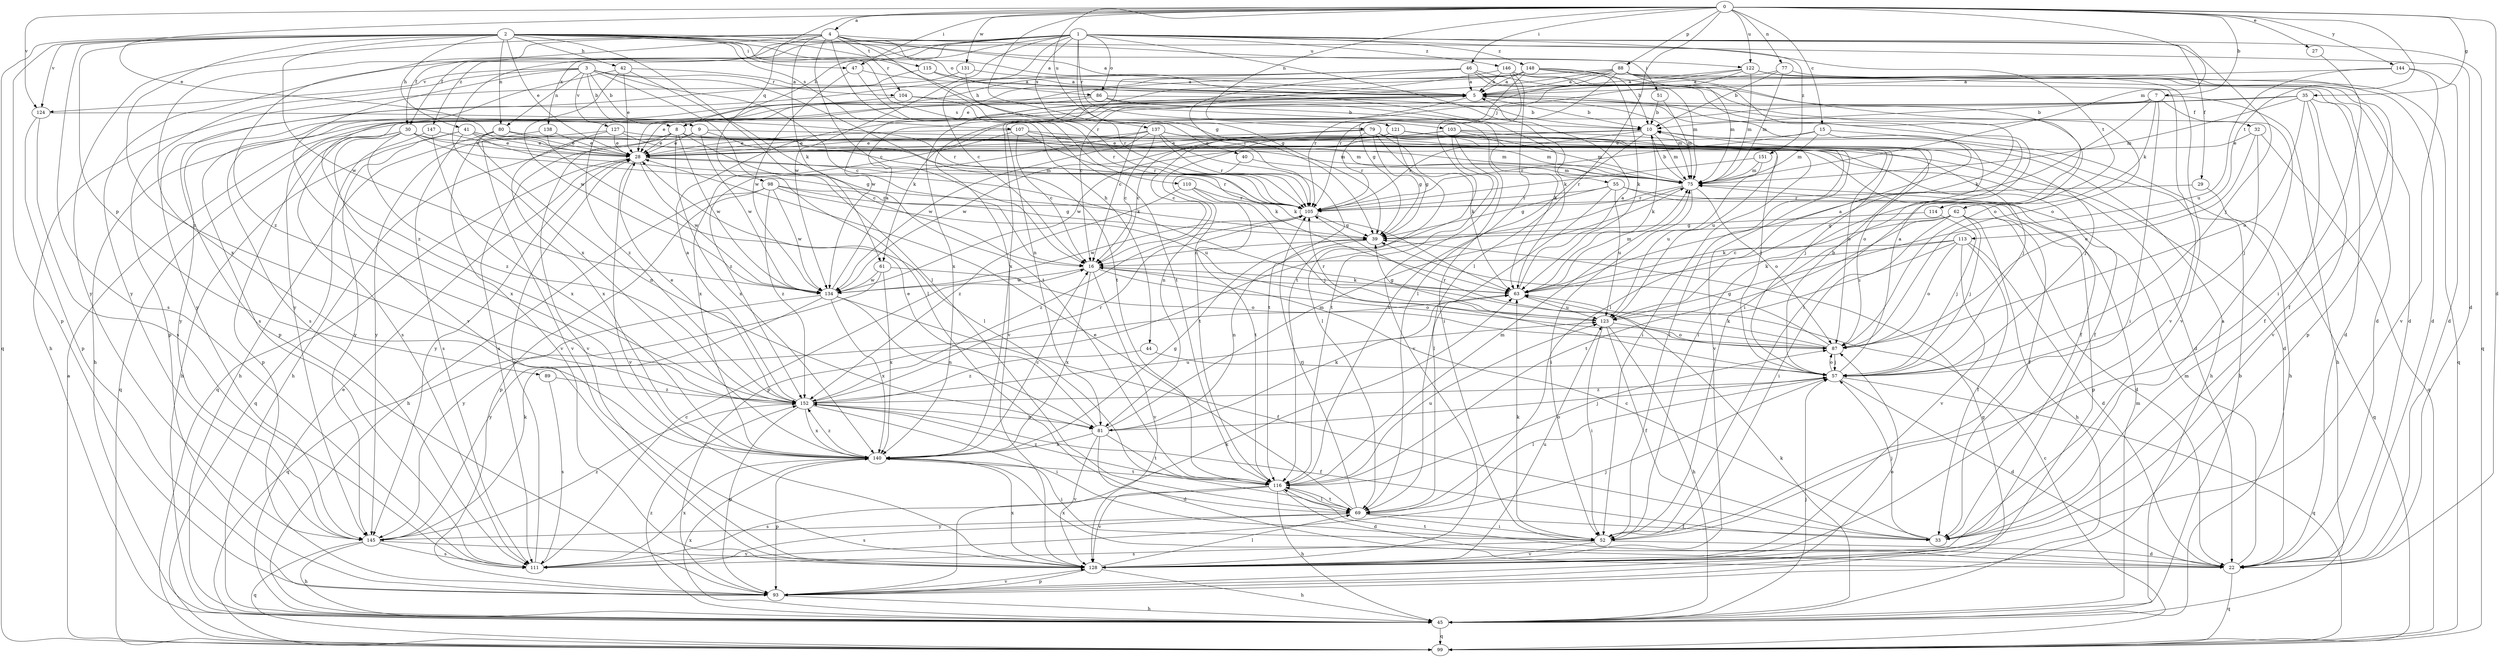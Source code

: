 strict digraph  {
0;
1;
2;
3;
4;
5;
7;
8;
9;
10;
15;
16;
22;
27;
28;
29;
30;
32;
33;
35;
39;
40;
41;
42;
44;
45;
46;
47;
51;
52;
55;
57;
61;
62;
63;
69;
75;
77;
79;
80;
81;
86;
87;
88;
89;
93;
98;
99;
103;
104;
105;
107;
110;
111;
113;
114;
115;
116;
121;
122;
123;
124;
127;
128;
131;
134;
137;
138;
140;
144;
145;
146;
147;
148;
151;
152;
0 -> 4  [label=a];
0 -> 7  [label=b];
0 -> 15  [label=c];
0 -> 22  [label=d];
0 -> 27  [label=e];
0 -> 28  [label=e];
0 -> 35  [label=g];
0 -> 39  [label=g];
0 -> 46  [label=i];
0 -> 47  [label=i];
0 -> 69  [label=l];
0 -> 75  [label=m];
0 -> 77  [label=n];
0 -> 79  [label=n];
0 -> 88  [label=p];
0 -> 98  [label=q];
0 -> 113  [label=t];
0 -> 121  [label=u];
0 -> 122  [label=u];
0 -> 124  [label=v];
0 -> 131  [label=w];
0 -> 144  [label=y];
1 -> 8  [label=b];
1 -> 16  [label=c];
1 -> 29  [label=f];
1 -> 30  [label=f];
1 -> 39  [label=g];
1 -> 55  [label=j];
1 -> 57  [label=j];
1 -> 86  [label=o];
1 -> 99  [label=q];
1 -> 103  [label=r];
1 -> 114  [label=t];
1 -> 134  [label=w];
1 -> 137  [label=x];
1 -> 138  [label=x];
1 -> 140  [label=x];
1 -> 145  [label=y];
1 -> 146  [label=z];
1 -> 147  [label=z];
1 -> 148  [label=z];
1 -> 151  [label=z];
2 -> 5  [label=a];
2 -> 28  [label=e];
2 -> 40  [label=h];
2 -> 41  [label=h];
2 -> 42  [label=h];
2 -> 47  [label=i];
2 -> 51  [label=i];
2 -> 69  [label=l];
2 -> 80  [label=n];
2 -> 89  [label=p];
2 -> 93  [label=p];
2 -> 99  [label=q];
2 -> 107  [label=s];
2 -> 110  [label=s];
2 -> 111  [label=s];
2 -> 115  [label=t];
2 -> 124  [label=v];
2 -> 134  [label=w];
2 -> 152  [label=z];
3 -> 8  [label=b];
3 -> 9  [label=b];
3 -> 16  [label=c];
3 -> 69  [label=l];
3 -> 80  [label=n];
3 -> 93  [label=p];
3 -> 104  [label=r];
3 -> 116  [label=t];
3 -> 124  [label=v];
3 -> 127  [label=v];
3 -> 128  [label=v];
4 -> 5  [label=a];
4 -> 16  [label=c];
4 -> 22  [label=d];
4 -> 30  [label=f];
4 -> 44  [label=h];
4 -> 61  [label=k];
4 -> 86  [label=o];
4 -> 104  [label=r];
4 -> 105  [label=r];
4 -> 122  [label=u];
4 -> 140  [label=x];
4 -> 145  [label=y];
4 -> 152  [label=z];
5 -> 10  [label=b];
5 -> 16  [label=c];
5 -> 75  [label=m];
5 -> 128  [label=v];
7 -> 28  [label=e];
7 -> 32  [label=f];
7 -> 45  [label=h];
7 -> 52  [label=i];
7 -> 61  [label=k];
7 -> 62  [label=k];
7 -> 69  [label=l];
8 -> 16  [label=c];
8 -> 22  [label=d];
8 -> 28  [label=e];
8 -> 33  [label=f];
8 -> 45  [label=h];
8 -> 128  [label=v];
8 -> 134  [label=w];
8 -> 140  [label=x];
9 -> 28  [label=e];
9 -> 57  [label=j];
9 -> 63  [label=k];
9 -> 111  [label=s];
9 -> 134  [label=w];
10 -> 28  [label=e];
10 -> 45  [label=h];
10 -> 63  [label=k];
10 -> 75  [label=m];
10 -> 105  [label=r];
10 -> 116  [label=t];
10 -> 134  [label=w];
15 -> 28  [label=e];
15 -> 45  [label=h];
15 -> 52  [label=i];
15 -> 75  [label=m];
15 -> 105  [label=r];
16 -> 63  [label=k];
16 -> 87  [label=o];
16 -> 128  [label=v];
16 -> 134  [label=w];
16 -> 140  [label=x];
22 -> 75  [label=m];
22 -> 99  [label=q];
22 -> 116  [label=t];
22 -> 140  [label=x];
27 -> 52  [label=i];
28 -> 75  [label=m];
28 -> 99  [label=q];
28 -> 105  [label=r];
28 -> 128  [label=v];
28 -> 134  [label=w];
28 -> 145  [label=y];
29 -> 99  [label=q];
29 -> 105  [label=r];
30 -> 28  [label=e];
30 -> 39  [label=g];
30 -> 75  [label=m];
30 -> 93  [label=p];
30 -> 99  [label=q];
30 -> 140  [label=x];
30 -> 152  [label=z];
32 -> 28  [label=e];
32 -> 57  [label=j];
32 -> 87  [label=o];
32 -> 99  [label=q];
33 -> 5  [label=a];
33 -> 16  [label=c];
33 -> 57  [label=j];
35 -> 10  [label=b];
35 -> 22  [label=d];
35 -> 33  [label=f];
35 -> 75  [label=m];
35 -> 87  [label=o];
35 -> 111  [label=s];
35 -> 128  [label=v];
39 -> 16  [label=c];
39 -> 81  [label=n];
40 -> 75  [label=m];
40 -> 116  [label=t];
41 -> 28  [label=e];
41 -> 33  [label=f];
41 -> 45  [label=h];
41 -> 63  [label=k];
41 -> 75  [label=m];
41 -> 111  [label=s];
41 -> 145  [label=y];
42 -> 5  [label=a];
42 -> 28  [label=e];
42 -> 116  [label=t];
42 -> 134  [label=w];
42 -> 152  [label=z];
44 -> 57  [label=j];
44 -> 152  [label=z];
45 -> 10  [label=b];
45 -> 28  [label=e];
45 -> 57  [label=j];
45 -> 63  [label=k];
45 -> 75  [label=m];
45 -> 99  [label=q];
45 -> 140  [label=x];
45 -> 152  [label=z];
46 -> 5  [label=a];
46 -> 52  [label=i];
46 -> 75  [label=m];
46 -> 87  [label=o];
46 -> 105  [label=r];
46 -> 111  [label=s];
46 -> 140  [label=x];
46 -> 145  [label=y];
47 -> 5  [label=a];
47 -> 116  [label=t];
47 -> 134  [label=w];
51 -> 10  [label=b];
51 -> 75  [label=m];
52 -> 22  [label=d];
52 -> 63  [label=k];
52 -> 111  [label=s];
52 -> 128  [label=v];
55 -> 33  [label=f];
55 -> 39  [label=g];
55 -> 69  [label=l];
55 -> 93  [label=p];
55 -> 105  [label=r];
55 -> 123  [label=u];
57 -> 5  [label=a];
57 -> 10  [label=b];
57 -> 22  [label=d];
57 -> 69  [label=l];
57 -> 87  [label=o];
57 -> 99  [label=q];
57 -> 152  [label=z];
61 -> 87  [label=o];
61 -> 134  [label=w];
61 -> 140  [label=x];
61 -> 145  [label=y];
62 -> 22  [label=d];
62 -> 39  [label=g];
62 -> 45  [label=h];
62 -> 52  [label=i];
62 -> 57  [label=j];
62 -> 63  [label=k];
62 -> 116  [label=t];
63 -> 5  [label=a];
63 -> 75  [label=m];
63 -> 123  [label=u];
69 -> 28  [label=e];
69 -> 33  [label=f];
69 -> 52  [label=i];
69 -> 105  [label=r];
69 -> 111  [label=s];
69 -> 116  [label=t];
69 -> 145  [label=y];
75 -> 10  [label=b];
75 -> 52  [label=i];
75 -> 87  [label=o];
75 -> 93  [label=p];
75 -> 105  [label=r];
77 -> 5  [label=a];
77 -> 10  [label=b];
77 -> 75  [label=m];
77 -> 99  [label=q];
79 -> 16  [label=c];
79 -> 28  [label=e];
79 -> 39  [label=g];
79 -> 52  [label=i];
79 -> 63  [label=k];
79 -> 69  [label=l];
79 -> 105  [label=r];
79 -> 128  [label=v];
80 -> 28  [label=e];
80 -> 45  [label=h];
80 -> 75  [label=m];
80 -> 81  [label=n];
80 -> 128  [label=v];
81 -> 22  [label=d];
81 -> 28  [label=e];
81 -> 57  [label=j];
81 -> 63  [label=k];
81 -> 75  [label=m];
81 -> 116  [label=t];
81 -> 128  [label=v];
81 -> 140  [label=x];
86 -> 10  [label=b];
86 -> 45  [label=h];
86 -> 52  [label=i];
86 -> 63  [label=k];
86 -> 152  [label=z];
87 -> 39  [label=g];
87 -> 57  [label=j];
87 -> 63  [label=k];
87 -> 105  [label=r];
88 -> 5  [label=a];
88 -> 22  [label=d];
88 -> 39  [label=g];
88 -> 52  [label=i];
88 -> 63  [label=k];
88 -> 128  [label=v];
88 -> 134  [label=w];
88 -> 140  [label=x];
88 -> 145  [label=y];
89 -> 111  [label=s];
89 -> 152  [label=z];
93 -> 39  [label=g];
93 -> 45  [label=h];
93 -> 63  [label=k];
93 -> 87  [label=o];
93 -> 128  [label=v];
98 -> 39  [label=g];
98 -> 45  [label=h];
98 -> 93  [label=p];
98 -> 105  [label=r];
98 -> 123  [label=u];
98 -> 134  [label=w];
98 -> 152  [label=z];
99 -> 5  [label=a];
99 -> 16  [label=c];
103 -> 16  [label=c];
103 -> 28  [label=e];
103 -> 57  [label=j];
103 -> 75  [label=m];
103 -> 81  [label=n];
103 -> 87  [label=o];
103 -> 116  [label=t];
103 -> 128  [label=v];
104 -> 10  [label=b];
104 -> 105  [label=r];
104 -> 145  [label=y];
105 -> 39  [label=g];
105 -> 134  [label=w];
105 -> 152  [label=z];
107 -> 16  [label=c];
107 -> 28  [label=e];
107 -> 75  [label=m];
107 -> 105  [label=r];
107 -> 123  [label=u];
107 -> 140  [label=x];
110 -> 57  [label=j];
110 -> 105  [label=r];
110 -> 116  [label=t];
110 -> 152  [label=z];
111 -> 16  [label=c];
111 -> 28  [label=e];
111 -> 57  [label=j];
111 -> 140  [label=x];
113 -> 16  [label=c];
113 -> 22  [label=d];
113 -> 33  [label=f];
113 -> 63  [label=k];
113 -> 87  [label=o];
113 -> 123  [label=u];
113 -> 128  [label=v];
114 -> 39  [label=g];
114 -> 57  [label=j];
115 -> 5  [label=a];
115 -> 45  [label=h];
115 -> 63  [label=k];
116 -> 22  [label=d];
116 -> 45  [label=h];
116 -> 69  [label=l];
116 -> 75  [label=m];
116 -> 87  [label=o];
116 -> 111  [label=s];
116 -> 123  [label=u];
116 -> 128  [label=v];
116 -> 152  [label=z];
121 -> 28  [label=e];
121 -> 39  [label=g];
121 -> 57  [label=j];
121 -> 87  [label=o];
121 -> 134  [label=w];
122 -> 5  [label=a];
122 -> 22  [label=d];
122 -> 33  [label=f];
122 -> 75  [label=m];
122 -> 81  [label=n];
122 -> 93  [label=p];
122 -> 105  [label=r];
123 -> 5  [label=a];
123 -> 33  [label=f];
123 -> 39  [label=g];
123 -> 45  [label=h];
123 -> 52  [label=i];
123 -> 87  [label=o];
123 -> 105  [label=r];
124 -> 93  [label=p];
124 -> 105  [label=r];
124 -> 111  [label=s];
127 -> 22  [label=d];
127 -> 28  [label=e];
127 -> 63  [label=k];
127 -> 140  [label=x];
127 -> 145  [label=y];
128 -> 45  [label=h];
128 -> 69  [label=l];
128 -> 93  [label=p];
128 -> 123  [label=u];
128 -> 140  [label=x];
131 -> 5  [label=a];
131 -> 93  [label=p];
131 -> 105  [label=r];
134 -> 5  [label=a];
134 -> 33  [label=f];
134 -> 81  [label=n];
134 -> 99  [label=q];
134 -> 140  [label=x];
134 -> 145  [label=y];
137 -> 16  [label=c];
137 -> 28  [label=e];
137 -> 52  [label=i];
137 -> 57  [label=j];
137 -> 105  [label=r];
137 -> 116  [label=t];
137 -> 134  [label=w];
137 -> 152  [label=z];
138 -> 28  [label=e];
138 -> 69  [label=l];
138 -> 128  [label=v];
140 -> 16  [label=c];
140 -> 39  [label=g];
140 -> 52  [label=i];
140 -> 93  [label=p];
140 -> 116  [label=t];
140 -> 152  [label=z];
144 -> 5  [label=a];
144 -> 22  [label=d];
144 -> 123  [label=u];
144 -> 128  [label=v];
145 -> 45  [label=h];
145 -> 63  [label=k];
145 -> 99  [label=q];
145 -> 111  [label=s];
145 -> 128  [label=v];
145 -> 152  [label=z];
146 -> 5  [label=a];
146 -> 16  [label=c];
146 -> 69  [label=l];
146 -> 75  [label=m];
146 -> 116  [label=t];
146 -> 128  [label=v];
147 -> 28  [label=e];
147 -> 99  [label=q];
147 -> 140  [label=x];
148 -> 5  [label=a];
148 -> 10  [label=b];
148 -> 22  [label=d];
148 -> 28  [label=e];
148 -> 63  [label=k];
148 -> 87  [label=o];
148 -> 105  [label=r];
148 -> 111  [label=s];
151 -> 75  [label=m];
151 -> 105  [label=r];
151 -> 123  [label=u];
152 -> 5  [label=a];
152 -> 28  [label=e];
152 -> 33  [label=f];
152 -> 52  [label=i];
152 -> 81  [label=n];
152 -> 93  [label=p];
152 -> 105  [label=r];
152 -> 123  [label=u];
152 -> 140  [label=x];
}
